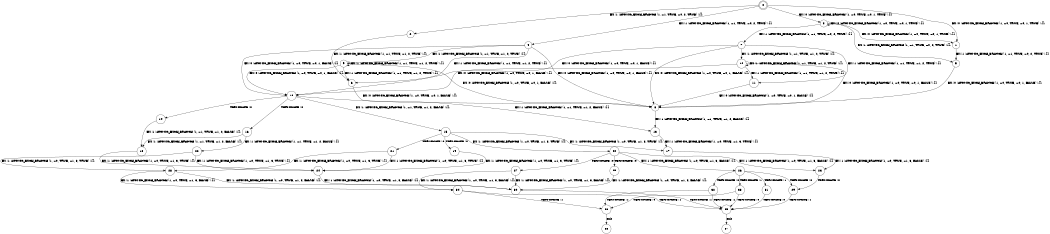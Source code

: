 digraph BCG {
size = "7, 10.5";
center = TRUE;
node [shape = circle];
0 [peripheries = 2];
0 -> 1 [label = "EX !0 !ATOMIC_EXCH_BRANCH (1, +0, TRUE, +0, 1, TRUE) !{}"];
0 -> 2 [label = "EX !1 !ATOMIC_EXCH_BRANCH (1, +1, TRUE, +0, 2, TRUE) !{}"];
0 -> 3 [label = "EX !0 !ATOMIC_EXCH_BRANCH (1, +0, TRUE, +0, 1, TRUE) !{}"];
0 -> 4 [label = "EX !1 !ATOMIC_EXCH_BRANCH (1, +1, TRUE, +0, 2, TRUE) !{}"];
1 -> 5 [label = "EX !1 !ATOMIC_EXCH_BRANCH (1, +1, TRUE, +0, 2, TRUE) !{}"];
2 -> 6 [label = "EX !1 !ATOMIC_EXCH_BRANCH (1, +1, TRUE, +1, 2, TRUE) !{}"];
3 -> 1 [label = "EX !0 !ATOMIC_EXCH_BRANCH (1, +0, TRUE, +0, 1, TRUE) !{}"];
3 -> 5 [label = "EX !1 !ATOMIC_EXCH_BRANCH (1, +1, TRUE, +0, 2, TRUE) !{}"];
3 -> 3 [label = "EX !0 !ATOMIC_EXCH_BRANCH (1, +0, TRUE, +0, 1, TRUE) !{}"];
3 -> 7 [label = "EX !1 !ATOMIC_EXCH_BRANCH (1, +1, TRUE, +0, 2, TRUE) !{}"];
4 -> 6 [label = "EX !1 !ATOMIC_EXCH_BRANCH (1, +1, TRUE, +1, 2, TRUE) !{}"];
4 -> 8 [label = "EX !0 !ATOMIC_EXCH_BRANCH (1, +0, TRUE, +0, 1, FALSE) !{}"];
4 -> 9 [label = "EX !1 !ATOMIC_EXCH_BRANCH (1, +1, TRUE, +1, 2, TRUE) !{}"];
4 -> 10 [label = "EX !0 !ATOMIC_EXCH_BRANCH (1, +0, TRUE, +0, 1, FALSE) !{}"];
5 -> 8 [label = "EX !0 !ATOMIC_EXCH_BRANCH (1, +0, TRUE, +0, 1, FALSE) !{}"];
6 -> 8 [label = "EX !0 !ATOMIC_EXCH_BRANCH (1, +0, TRUE, +0, 1, FALSE) !{}"];
7 -> 8 [label = "EX !0 !ATOMIC_EXCH_BRANCH (1, +0, TRUE, +0, 1, FALSE) !{}"];
7 -> 11 [label = "EX !1 !ATOMIC_EXCH_BRANCH (1, +1, TRUE, +1, 2, TRUE) !{}"];
7 -> 10 [label = "EX !0 !ATOMIC_EXCH_BRANCH (1, +0, TRUE, +0, 1, FALSE) !{}"];
7 -> 12 [label = "EX !1 !ATOMIC_EXCH_BRANCH (1, +1, TRUE, +1, 2, TRUE) !{}"];
8 -> 13 [label = "EX !1 !ATOMIC_EXCH_BRANCH (1, +1, TRUE, +1, 2, FALSE) !{}"];
9 -> 6 [label = "EX !1 !ATOMIC_EXCH_BRANCH (1, +1, TRUE, +1, 2, TRUE) !{}"];
9 -> 8 [label = "EX !0 !ATOMIC_EXCH_BRANCH (1, +0, TRUE, +0, 1, FALSE) !{}"];
9 -> 9 [label = "EX !1 !ATOMIC_EXCH_BRANCH (1, +1, TRUE, +1, 2, TRUE) !{}"];
9 -> 10 [label = "EX !0 !ATOMIC_EXCH_BRANCH (1, +0, TRUE, +0, 1, FALSE) !{}"];
10 -> 13 [label = "EX !1 !ATOMIC_EXCH_BRANCH (1, +1, TRUE, +1, 2, FALSE) !{}"];
10 -> 14 [label = "TERMINATE !0"];
10 -> 15 [label = "EX !1 !ATOMIC_EXCH_BRANCH (1, +1, TRUE, +1, 2, FALSE) !{}"];
10 -> 16 [label = "TERMINATE !0"];
11 -> 8 [label = "EX !0 !ATOMIC_EXCH_BRANCH (1, +0, TRUE, +0, 1, FALSE) !{}"];
12 -> 8 [label = "EX !0 !ATOMIC_EXCH_BRANCH (1, +0, TRUE, +0, 1, FALSE) !{}"];
12 -> 11 [label = "EX !1 !ATOMIC_EXCH_BRANCH (1, +1, TRUE, +1, 2, TRUE) !{}"];
12 -> 10 [label = "EX !0 !ATOMIC_EXCH_BRANCH (1, +0, TRUE, +0, 1, FALSE) !{}"];
12 -> 12 [label = "EX !1 !ATOMIC_EXCH_BRANCH (1, +1, TRUE, +1, 2, TRUE) !{}"];
13 -> 17 [label = "EX !1 !ATOMIC_EXCH_BRANCH (1, +0, TRUE, +1, 3, TRUE) !{}"];
14 -> 18 [label = "EX !1 !ATOMIC_EXCH_BRANCH (1, +1, TRUE, +1, 2, FALSE) !{}"];
15 -> 17 [label = "EX !1 !ATOMIC_EXCH_BRANCH (1, +0, TRUE, +1, 3, TRUE) !{}"];
15 -> 19 [label = "TERMINATE !0"];
15 -> 20 [label = "EX !1 !ATOMIC_EXCH_BRANCH (1, +0, TRUE, +1, 3, TRUE) !{}"];
15 -> 21 [label = "TERMINATE !0"];
16 -> 18 [label = "EX !1 !ATOMIC_EXCH_BRANCH (1, +1, TRUE, +1, 2, FALSE) !{}"];
16 -> 22 [label = "EX !1 !ATOMIC_EXCH_BRANCH (1, +1, TRUE, +1, 2, FALSE) !{}"];
17 -> 23 [label = "EX !1 !ATOMIC_EXCH_BRANCH (1, +0, TRUE, +1, 3, FALSE) !{}"];
18 -> 24 [label = "EX !1 !ATOMIC_EXCH_BRANCH (1, +0, TRUE, +1, 3, TRUE) !{}"];
19 -> 24 [label = "EX !1 !ATOMIC_EXCH_BRANCH (1, +0, TRUE, +1, 3, TRUE) !{}"];
20 -> 23 [label = "EX !1 !ATOMIC_EXCH_BRANCH (1, +0, TRUE, +1, 3, FALSE) !{}"];
20 -> 25 [label = "TERMINATE !0"];
20 -> 26 [label = "EX !1 !ATOMIC_EXCH_BRANCH (1, +0, TRUE, +1, 3, FALSE) !{}"];
20 -> 27 [label = "TERMINATE !0"];
21 -> 24 [label = "EX !1 !ATOMIC_EXCH_BRANCH (1, +0, TRUE, +1, 3, TRUE) !{}"];
21 -> 28 [label = "EX !1 !ATOMIC_EXCH_BRANCH (1, +0, TRUE, +1, 3, TRUE) !{}"];
22 -> 24 [label = "EX !1 !ATOMIC_EXCH_BRANCH (1, +0, TRUE, +1, 3, TRUE) !{}"];
22 -> 28 [label = "EX !1 !ATOMIC_EXCH_BRANCH (1, +0, TRUE, +1, 3, TRUE) !{}"];
23 -> 29 [label = "TERMINATE !0"];
24 -> 30 [label = "EX !1 !ATOMIC_EXCH_BRANCH (1, +0, TRUE, +1, 3, FALSE) !{}"];
25 -> 30 [label = "EX !1 !ATOMIC_EXCH_BRANCH (1, +0, TRUE, +1, 3, FALSE) !{}"];
26 -> 29 [label = "TERMINATE !0"];
26 -> 31 [label = "TERMINATE !1"];
26 -> 32 [label = "TERMINATE !0"];
26 -> 33 [label = "TERMINATE !1"];
27 -> 30 [label = "EX !1 !ATOMIC_EXCH_BRANCH (1, +0, TRUE, +1, 3, FALSE) !{}"];
27 -> 34 [label = "EX !1 !ATOMIC_EXCH_BRANCH (1, +0, TRUE, +1, 3, FALSE) !{}"];
28 -> 30 [label = "EX !1 !ATOMIC_EXCH_BRANCH (1, +0, TRUE, +1, 3, FALSE) !{}"];
28 -> 34 [label = "EX !1 !ATOMIC_EXCH_BRANCH (1, +0, TRUE, +1, 3, FALSE) !{}"];
29 -> 35 [label = "TERMINATE !1"];
30 -> 35 [label = "TERMINATE !1"];
31 -> 35 [label = "TERMINATE !0"];
32 -> 35 [label = "TERMINATE !1"];
32 -> 36 [label = "TERMINATE !1"];
33 -> 35 [label = "TERMINATE !0"];
33 -> 36 [label = "TERMINATE !0"];
34 -> 35 [label = "TERMINATE !1"];
34 -> 36 [label = "TERMINATE !1"];
35 -> 37 [label = "exit"];
36 -> 38 [label = "exit"];
}
